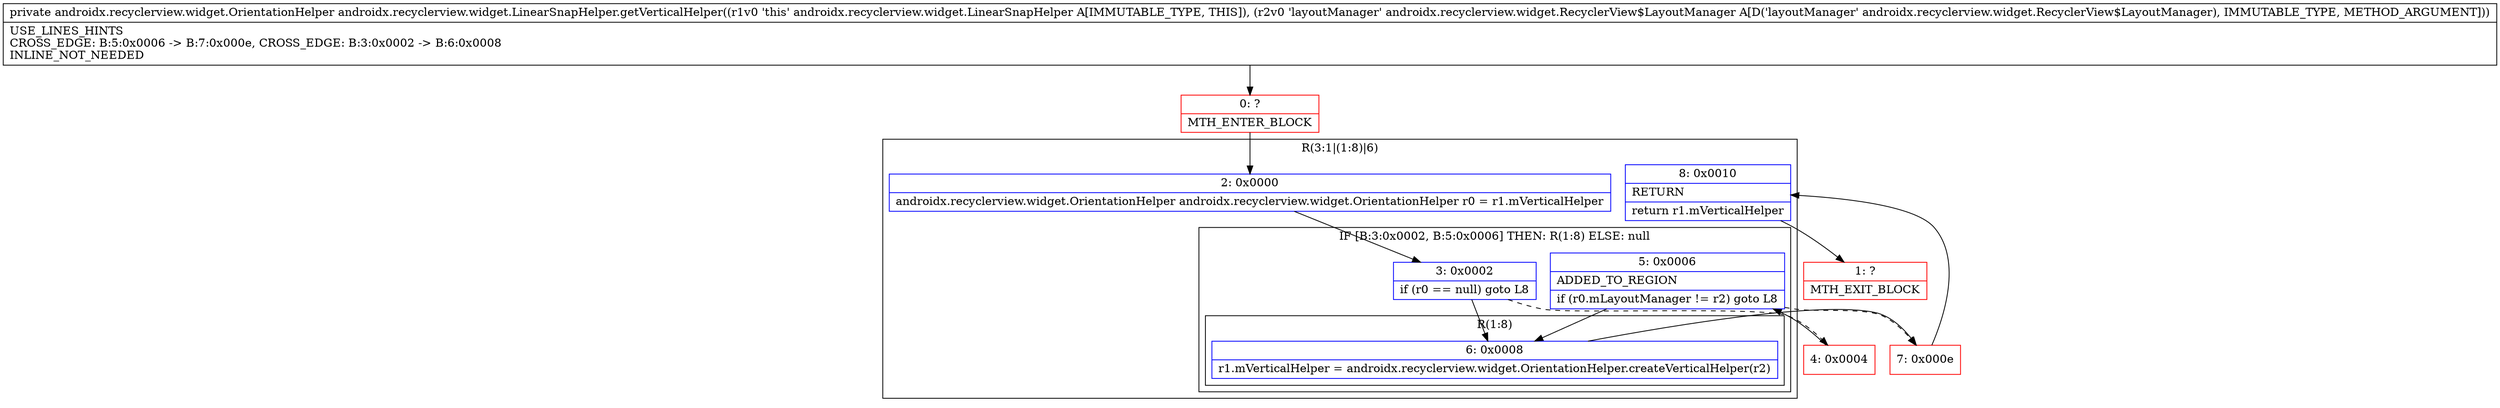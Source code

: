 digraph "CFG forandroidx.recyclerview.widget.LinearSnapHelper.getVerticalHelper(Landroidx\/recyclerview\/widget\/RecyclerView$LayoutManager;)Landroidx\/recyclerview\/widget\/OrientationHelper;" {
subgraph cluster_Region_556377797 {
label = "R(3:1|(1:8)|6)";
node [shape=record,color=blue];
Node_2 [shape=record,label="{2\:\ 0x0000|androidx.recyclerview.widget.OrientationHelper androidx.recyclerview.widget.OrientationHelper r0 = r1.mVerticalHelper\l}"];
subgraph cluster_IfRegion_871701456 {
label = "IF [B:3:0x0002, B:5:0x0006] THEN: R(1:8) ELSE: null";
node [shape=record,color=blue];
Node_3 [shape=record,label="{3\:\ 0x0002|if (r0 == null) goto L8\l}"];
Node_5 [shape=record,label="{5\:\ 0x0006|ADDED_TO_REGION\l|if (r0.mLayoutManager != r2) goto L8\l}"];
subgraph cluster_Region_1611966848 {
label = "R(1:8)";
node [shape=record,color=blue];
Node_6 [shape=record,label="{6\:\ 0x0008|r1.mVerticalHelper = androidx.recyclerview.widget.OrientationHelper.createVerticalHelper(r2)\l}"];
}
}
Node_8 [shape=record,label="{8\:\ 0x0010|RETURN\l|return r1.mVerticalHelper\l}"];
}
Node_0 [shape=record,color=red,label="{0\:\ ?|MTH_ENTER_BLOCK\l}"];
Node_4 [shape=record,color=red,label="{4\:\ 0x0004}"];
Node_7 [shape=record,color=red,label="{7\:\ 0x000e}"];
Node_1 [shape=record,color=red,label="{1\:\ ?|MTH_EXIT_BLOCK\l}"];
MethodNode[shape=record,label="{private androidx.recyclerview.widget.OrientationHelper androidx.recyclerview.widget.LinearSnapHelper.getVerticalHelper((r1v0 'this' androidx.recyclerview.widget.LinearSnapHelper A[IMMUTABLE_TYPE, THIS]), (r2v0 'layoutManager' androidx.recyclerview.widget.RecyclerView$LayoutManager A[D('layoutManager' androidx.recyclerview.widget.RecyclerView$LayoutManager), IMMUTABLE_TYPE, METHOD_ARGUMENT]))  | USE_LINES_HINTS\lCROSS_EDGE: B:5:0x0006 \-\> B:7:0x000e, CROSS_EDGE: B:3:0x0002 \-\> B:6:0x0008\lINLINE_NOT_NEEDED\l}"];
MethodNode -> Node_0;Node_2 -> Node_3;
Node_3 -> Node_4[style=dashed];
Node_3 -> Node_6;
Node_5 -> Node_6;
Node_5 -> Node_7[style=dashed];
Node_6 -> Node_7;
Node_8 -> Node_1;
Node_0 -> Node_2;
Node_4 -> Node_5;
Node_7 -> Node_8;
}

